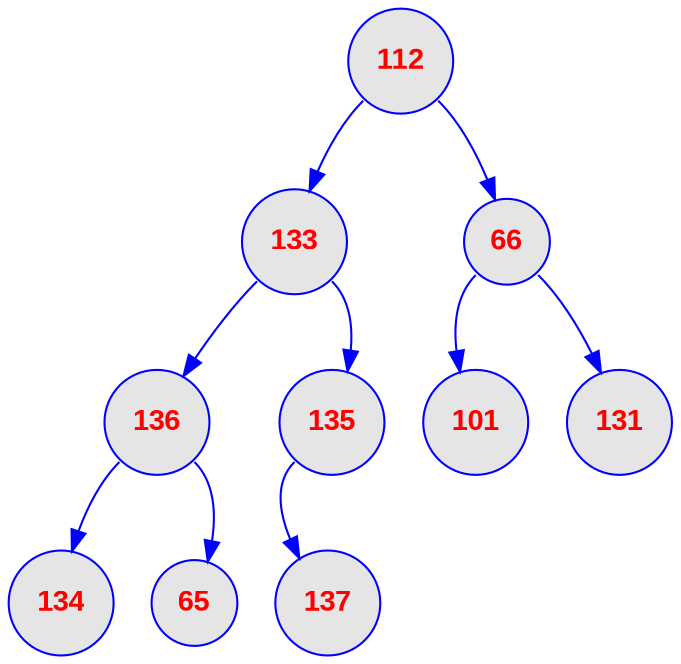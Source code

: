 digraph tas {
	node [
		fontname  = "Arial bold" 
		fontsize  = "14"
		fontcolor = "red"
		style     = "rounded, filled"
		shape     = "circle"
		fillcolor = "grey90"
		color     = "blue"
		width     = "0.5"
	]

	edge [
		color     = "blue"
	]

	0 [label = "112"];
	0 [label = "112"];
	0:sw -> 1;
	1 [label = "133"];
	1 [label = "133"];
	1:sw -> 3;
	3 [label = "136"];
	3 [label = "136"];
	3:sw -> 7;
	7 [label = "134"];
	3:se -> 8;
	8 [label = "65"];
	1:se -> 4;
	4 [label = "135"];
	4 [label = "135"];
	4:sw -> 9;
	9 [label = "137"];
	0:se -> 2;
	2 [label = "66"];
	2 [label = "66"];
	2:sw -> 5;
	5 [label = "101"];
	2:se -> 6;
	6 [label = "131"];
}

